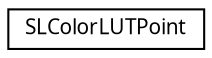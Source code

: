 digraph "Graphical Class Hierarchy"
{
 // LATEX_PDF_SIZE
  edge [fontname="Arial.ttf",fontsize="10",labelfontname="Arial.ttf",labelfontsize="10"];
  node [fontname="Arial.ttf",fontsize="10",shape=record];
  rankdir="LR";
  Node0 [label="SLColorLUTPoint",height=0.2,width=0.4,color="black", fillcolor="white", style="filled",URL="$struct_s_l_color_l_u_t_point.html",tooltip="Color point with color and position value between 0-1."];
}
